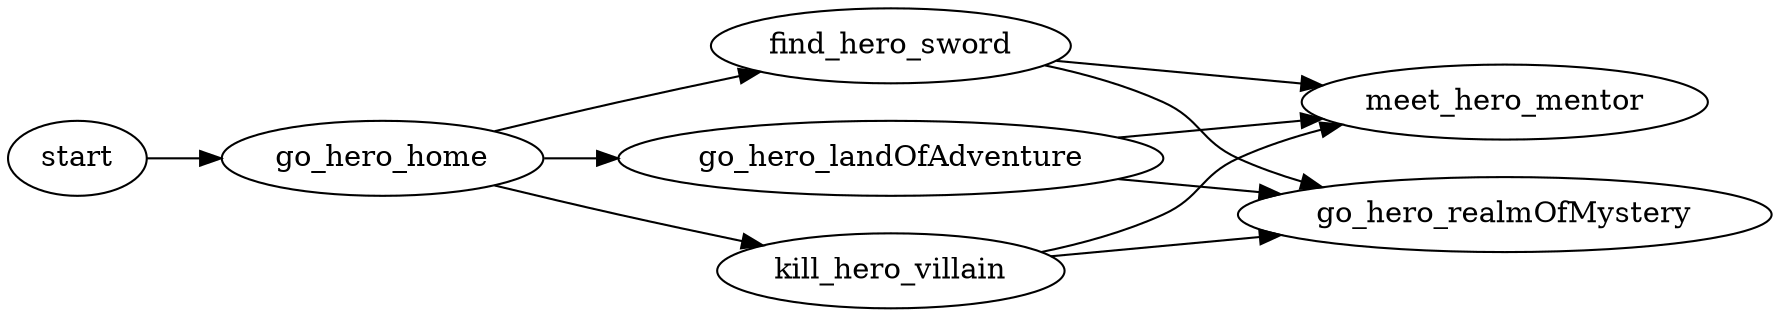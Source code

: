 digraph G {
  rankdir=LR;
  start -> go_hero_home -> find_hero_sword;
  go_hero_home -> go_hero_landOfAdventure;
  go_hero_home -> kill_hero_villain;
  find_hero_sword -> meet_hero_mentor;
  go_hero_landOfAdventure -> meet_hero_mentor;
  kill_hero_villain -> meet_hero_mentor;
  find_hero_sword -> go_hero_realmOfMystery;
  go_hero_landOfAdventure -> go_hero_realmOfMystery;
  kill_hero_villain -> go_hero_realmOfMystery;
}